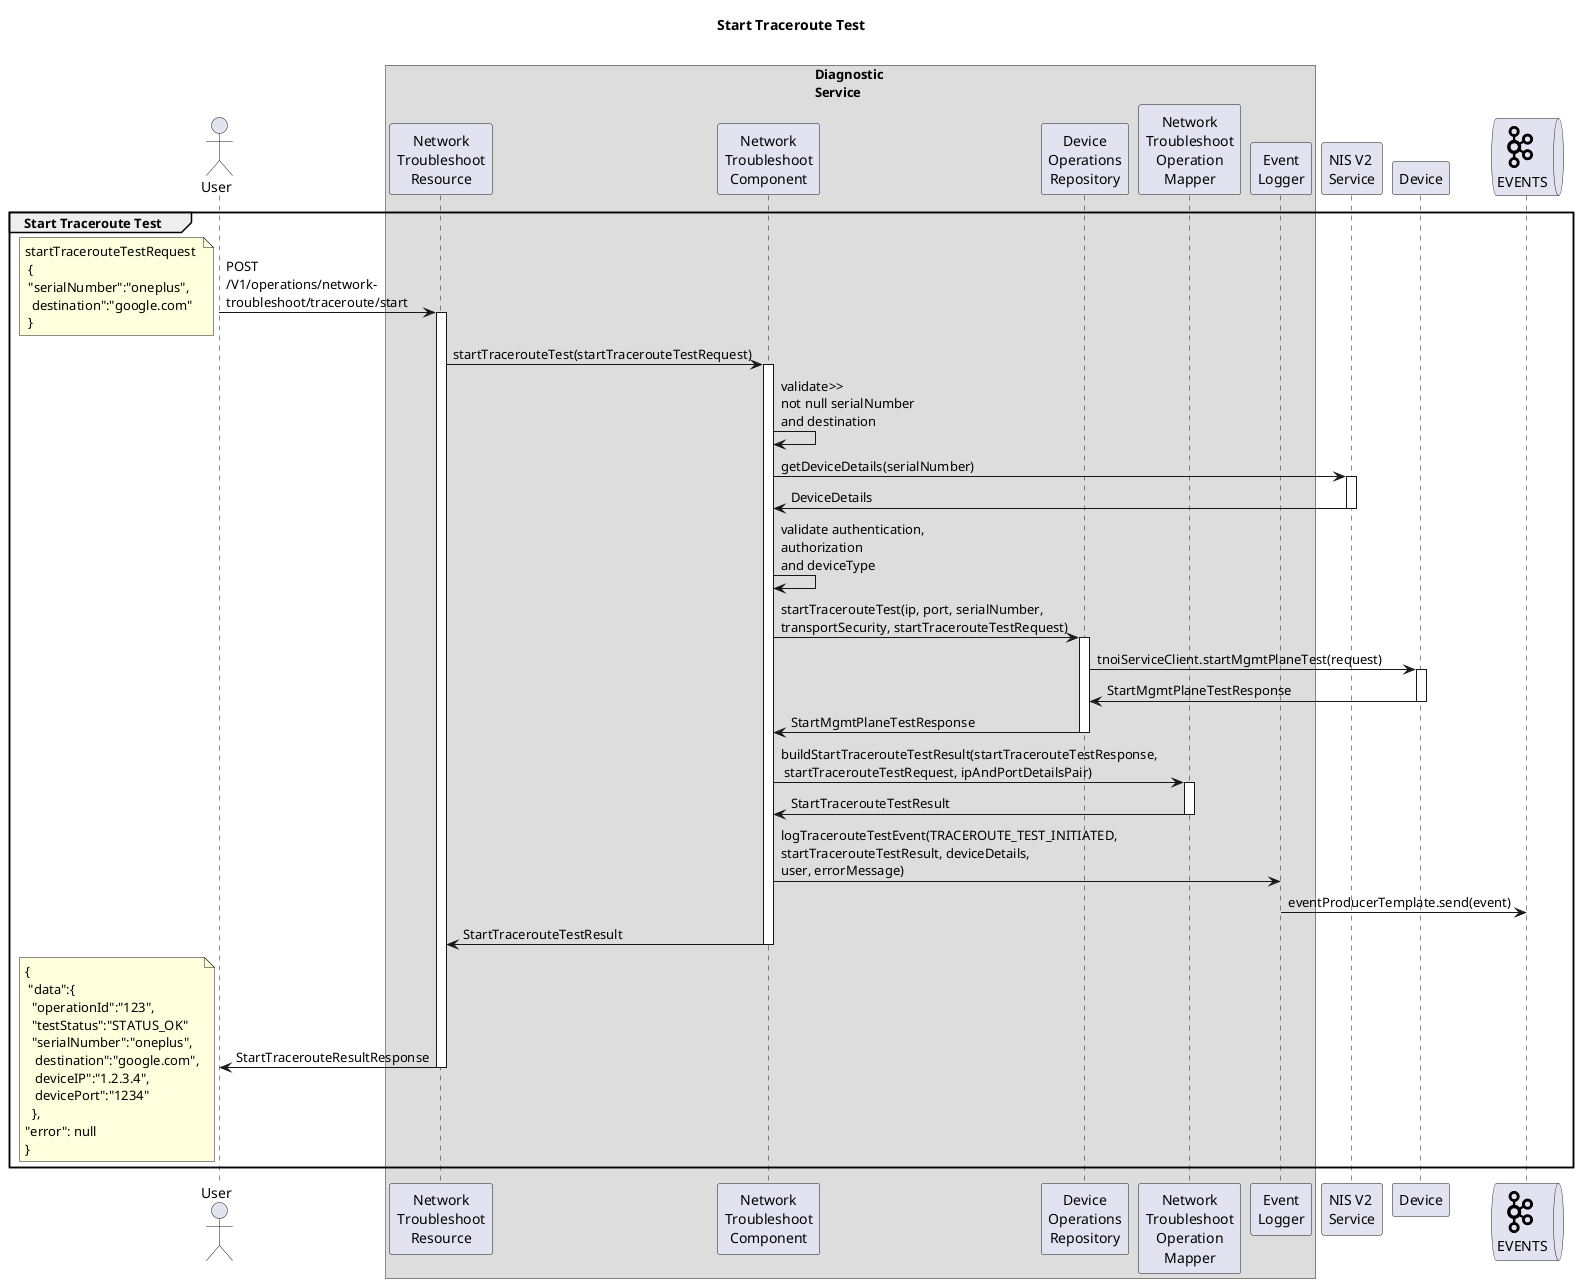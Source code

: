 @startuml
!include <cloudinsight/kafka>

title Start Traceroute Test\n

actor "User" as user
box "Diagnostic \nService"
participant "Network\nTroubleshoot\nResource" as ntr
participant "Network\nTroubleshoot\nComponent" as ntc
participant "Device\nOperations\nRepository" as dor
participant "Network\nTroubleshoot\nOperation\nMapper" as ntm
participant "Event\nLogger" as el
end box
participant "NIS V2 \nService" as nis
participant "Device" as device
queue "<$kafka> \nEVENTS" as kafka

group Start Traceroute Test
	user -> ntr ++: POST\n/V1/operations/network-\ntroubleshoot/traceroute/start
	note left: startTracerouteTestRequest \n { \n "serialNumber":"oneplus",\n  destination":"google.com" \n }
		ntr -> ntc ++: startTracerouteTest(startTracerouteTestRequest)
			ntc -> ntc : validate>>\nnot null serialNumber\nand destination
			ntc -> nis ++: getDeviceDetails(serialNumber)
			nis -> ntc --: DeviceDetails
			ntc -> ntc : validate authentication,\nauthorization\nand deviceType
			ntc -> dor ++: startTracerouteTest(ip, port, serialNumber,\ntransportSecurity, startTracerouteTestRequest)
				dor -> device ++: tnoiServiceClient.startMgmtPlaneTest(request)
				device -> dor --: StartMgmtPlaneTestResponse
			dor -> ntc --: StartMgmtPlaneTestResponse
			ntc -> ntm ++: buildStartTracerouteTestResult(startTracerouteTestResponse,\n startTracerouteTestRequest, ipAndPortDetailsPair)
			ntm -> ntc --: StartTracerouteTestResult
			ntc -> el : logTracerouteTestEvent(TRACEROUTE_TEST_INITIATED,\nstartTracerouteTestResult, deviceDetails,\nuser, errorMessage)
				el -> kafka : eventProducerTemplate.send(event)
		ntc -> ntr --: StartTracerouteTestResult
	ntr -> user --: StartTracerouteResultResponse
	note left:  { \n "data":{ \n  "operationId":"123",\n  "testStatus":"STATUS_OK"\n  "serialNumber":"oneplus",\n   destination":"google.com",\n   deviceIP":"1.2.3.4",\n   devicePort":"1234"\n  }, \n"error": null\n}	
end
@enduml